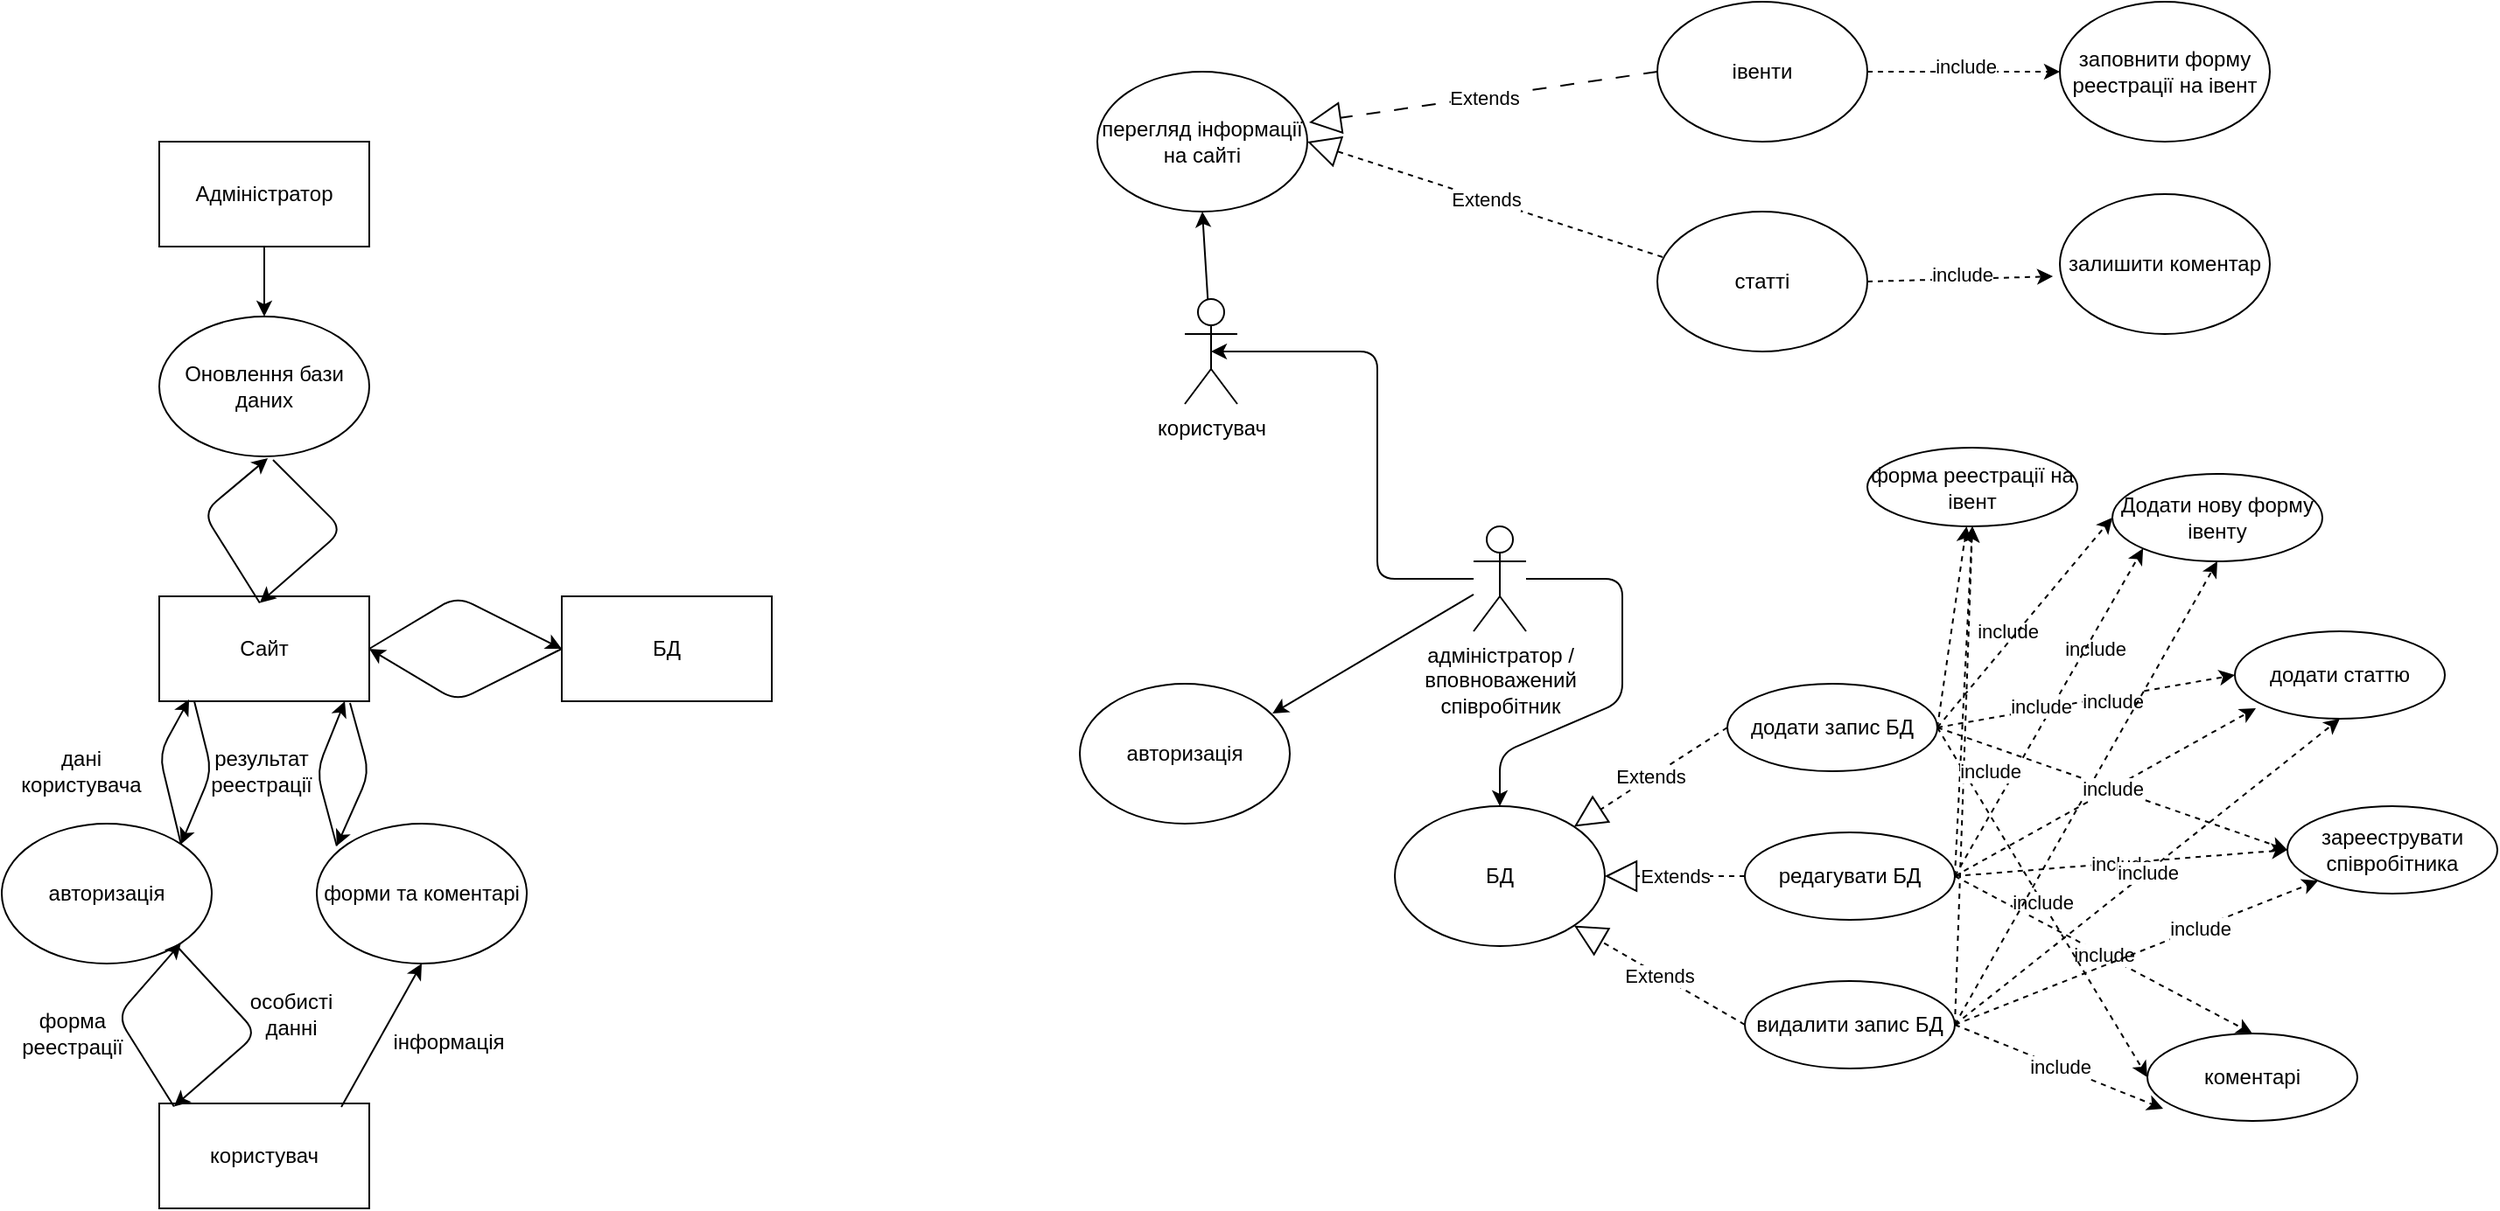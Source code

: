 <mxfile>
    <diagram id="05XMzOCilaxubkXeZRnk" name="Page-1">
        <mxGraphModel dx="1188" dy="792" grid="1" gridSize="10" guides="1" tooltips="1" connect="1" arrows="1" fold="1" page="1" pageScale="1" pageWidth="850" pageHeight="1100" math="0" shadow="0">
            <root>
                <mxCell id="0"/>
                <mxCell id="1" parent="0"/>
                <mxCell id="2" value="Сайт" style="rounded=0;whiteSpace=wrap;html=1;" parent="1" vertex="1">
                    <mxGeometry x="350" y="360" width="120" height="60" as="geometry"/>
                </mxCell>
                <mxCell id="3" value="Оновлення бази даних" style="ellipse;whiteSpace=wrap;html=1;" parent="1" vertex="1">
                    <mxGeometry x="350" y="200" width="120" height="80" as="geometry"/>
                </mxCell>
                <mxCell id="4" value="БД" style="rounded=0;whiteSpace=wrap;html=1;" parent="1" vertex="1">
                    <mxGeometry x="580" y="360" width="120" height="60" as="geometry"/>
                </mxCell>
                <mxCell id="7" value="форми та коментарі" style="ellipse;whiteSpace=wrap;html=1;" parent="1" vertex="1">
                    <mxGeometry x="440" y="490" width="120" height="80" as="geometry"/>
                </mxCell>
                <mxCell id="8" value="авторизація" style="ellipse;whiteSpace=wrap;html=1;" parent="1" vertex="1">
                    <mxGeometry x="260" y="490" width="120" height="80" as="geometry"/>
                </mxCell>
                <mxCell id="9" value="користувач" style="rounded=0;whiteSpace=wrap;html=1;" parent="1" vertex="1">
                    <mxGeometry x="350" y="650" width="120" height="60" as="geometry"/>
                </mxCell>
                <mxCell id="10" value="" style="endArrow=classic;html=1;exitX=0.867;exitY=0.033;exitDx=0;exitDy=0;exitPerimeter=0;entryX=0.5;entryY=1;entryDx=0;entryDy=0;" parent="1" source="9" target="7" edge="1">
                    <mxGeometry width="50" height="50" relative="1" as="geometry">
                        <mxPoint x="390" y="430" as="sourcePoint"/>
                        <mxPoint x="440" y="380" as="targetPoint"/>
                    </mxGeometry>
                </mxCell>
                <mxCell id="12" value="" style="endArrow=classic;html=1;exitX=1;exitY=0;exitDx=0;exitDy=0;entryX=0.142;entryY=0.983;entryDx=0;entryDy=0;entryPerimeter=0;" parent="1" source="8" target="2" edge="1">
                    <mxGeometry width="50" height="50" relative="1" as="geometry">
                        <mxPoint x="390" y="430" as="sourcePoint"/>
                        <mxPoint x="440" y="380" as="targetPoint"/>
                        <Array as="points">
                            <mxPoint x="350" y="450"/>
                        </Array>
                    </mxGeometry>
                </mxCell>
                <mxCell id="13" value="" style="endArrow=classic;html=1;entryX=1;entryY=0;entryDx=0;entryDy=0;" parent="1" target="8" edge="1">
                    <mxGeometry width="50" height="50" relative="1" as="geometry">
                        <mxPoint x="370" y="420" as="sourcePoint"/>
                        <mxPoint x="440" y="380" as="targetPoint"/>
                        <Array as="points">
                            <mxPoint x="380" y="460"/>
                        </Array>
                    </mxGeometry>
                </mxCell>
                <mxCell id="14" value="" style="endArrow=classic;html=1;exitX=1;exitY=0;exitDx=0;exitDy=0;entryX=0.142;entryY=0.983;entryDx=0;entryDy=0;entryPerimeter=0;" parent="1" edge="1">
                    <mxGeometry width="50" height="50" relative="1" as="geometry">
                        <mxPoint x="451.426" y="502.716" as="sourcePoint"/>
                        <mxPoint x="456.04" y="419.98" as="targetPoint"/>
                        <Array as="points">
                            <mxPoint x="440" y="460"/>
                        </Array>
                    </mxGeometry>
                </mxCell>
                <mxCell id="15" value="" style="endArrow=classic;html=1;entryX=1;entryY=0;entryDx=0;entryDy=0;" parent="1" edge="1">
                    <mxGeometry width="50" height="50" relative="1" as="geometry">
                        <mxPoint x="459" y="421" as="sourcePoint"/>
                        <mxPoint x="451.426" y="502.716" as="targetPoint"/>
                        <Array as="points">
                            <mxPoint x="470" y="461"/>
                        </Array>
                    </mxGeometry>
                </mxCell>
                <mxCell id="16" value="" style="endArrow=classic;html=1;entryX=0;entryY=0.5;entryDx=0;entryDy=0;exitX=1;exitY=0.5;exitDx=0;exitDy=0;" parent="1" source="2" target="4" edge="1">
                    <mxGeometry width="50" height="50" relative="1" as="geometry">
                        <mxPoint x="480" y="390" as="sourcePoint"/>
                        <mxPoint x="440" y="380" as="targetPoint"/>
                        <Array as="points">
                            <mxPoint x="520" y="360"/>
                        </Array>
                    </mxGeometry>
                </mxCell>
                <mxCell id="17" value="" style="endArrow=classic;html=1;entryX=1;entryY=0.5;entryDx=0;entryDy=0;exitX=0;exitY=0.5;exitDx=0;exitDy=0;" parent="1" source="4" target="2" edge="1">
                    <mxGeometry width="50" height="50" relative="1" as="geometry">
                        <mxPoint x="450" y="460" as="sourcePoint"/>
                        <mxPoint x="500" y="410" as="targetPoint"/>
                        <Array as="points">
                            <mxPoint x="520" y="420"/>
                        </Array>
                    </mxGeometry>
                </mxCell>
                <mxCell id="18" value="" style="endArrow=classic;html=1;exitX=1;exitY=0;exitDx=0;exitDy=0;entryX=0.142;entryY=0.983;entryDx=0;entryDy=0;entryPerimeter=0;" parent="1" edge="1">
                    <mxGeometry width="50" height="50" relative="1" as="geometry">
                        <mxPoint x="407.426" y="363.716" as="sourcePoint"/>
                        <mxPoint x="412.04" y="280.98" as="targetPoint"/>
                        <Array as="points">
                            <mxPoint x="375" y="312"/>
                        </Array>
                    </mxGeometry>
                </mxCell>
                <mxCell id="19" value="" style="endArrow=classic;html=1;entryX=1;entryY=0;entryDx=0;entryDy=0;" parent="1" edge="1">
                    <mxGeometry width="50" height="50" relative="1" as="geometry">
                        <mxPoint x="415" y="282" as="sourcePoint"/>
                        <mxPoint x="407.426" y="363.716" as="targetPoint"/>
                        <Array as="points">
                            <mxPoint x="455" y="322"/>
                        </Array>
                    </mxGeometry>
                </mxCell>
                <mxCell id="20" value="" style="endArrow=classic;html=1;exitX=1;exitY=0;exitDx=0;exitDy=0;entryX=1;entryY=1;entryDx=0;entryDy=0;" parent="1" target="8" edge="1">
                    <mxGeometry width="50" height="50" relative="1" as="geometry">
                        <mxPoint x="358.426" y="651.716" as="sourcePoint"/>
                        <mxPoint x="363.04" y="568.98" as="targetPoint"/>
                        <Array as="points">
                            <mxPoint x="326" y="600"/>
                        </Array>
                    </mxGeometry>
                </mxCell>
                <mxCell id="21" value="" style="endArrow=classic;html=1;entryX=1;entryY=0;entryDx=0;entryDy=0;" parent="1" edge="1">
                    <mxGeometry width="50" height="50" relative="1" as="geometry">
                        <mxPoint x="360" y="560" as="sourcePoint"/>
                        <mxPoint x="358.426" y="651.716" as="targetPoint"/>
                        <Array as="points">
                            <mxPoint x="406" y="610"/>
                        </Array>
                    </mxGeometry>
                </mxCell>
                <mxCell id="22" value="особисті &lt;br&gt;данні" style="text;html=1;align=center;verticalAlign=middle;resizable=0;points=[];autosize=1;strokeColor=none;fillColor=none;" parent="1" vertex="1">
                    <mxGeometry x="390" y="579" width="70" height="40" as="geometry"/>
                </mxCell>
                <mxCell id="23" value="форма&lt;br&gt;реестрації" style="text;html=1;align=center;verticalAlign=middle;resizable=0;points=[];autosize=1;strokeColor=none;fillColor=none;" parent="1" vertex="1">
                    <mxGeometry x="260" y="590" width="80" height="40" as="geometry"/>
                </mxCell>
                <mxCell id="24" value="інформація" style="text;html=1;align=center;verticalAlign=middle;resizable=0;points=[];autosize=1;strokeColor=none;fillColor=none;" parent="1" vertex="1">
                    <mxGeometry x="470" y="600" width="90" height="30" as="geometry"/>
                </mxCell>
                <mxCell id="25" value="дані &lt;br&gt;користувача" style="text;html=1;align=center;verticalAlign=middle;resizable=0;points=[];autosize=1;strokeColor=none;fillColor=none;" parent="1" vertex="1">
                    <mxGeometry x="260" y="440" width="90" height="40" as="geometry"/>
                </mxCell>
                <mxCell id="26" value="результат&lt;br&gt;реестрації" style="text;html=1;align=center;verticalAlign=middle;resizable=0;points=[];autosize=1;strokeColor=none;fillColor=none;" parent="1" vertex="1">
                    <mxGeometry x="368" y="440" width="80" height="40" as="geometry"/>
                </mxCell>
                <mxCell id="28" style="edgeStyle=none;html=1;" parent="1" source="27" target="3" edge="1">
                    <mxGeometry relative="1" as="geometry"/>
                </mxCell>
                <mxCell id="27" value="Адміністратор" style="rounded=0;whiteSpace=wrap;html=1;" parent="1" vertex="1">
                    <mxGeometry x="350" y="100" width="120" height="60" as="geometry"/>
                </mxCell>
                <mxCell id="121" style="edgeStyle=none;html=1;entryX=0.5;entryY=1;entryDx=0;entryDy=0;" edge="1" parent="1" source="29" target="32">
                    <mxGeometry relative="1" as="geometry"/>
                </mxCell>
                <mxCell id="29" value="користувач" style="shape=umlActor;verticalLabelPosition=bottom;verticalAlign=top;html=1;outlineConnect=0;" parent="1" vertex="1">
                    <mxGeometry x="936" y="190" width="30" height="60" as="geometry"/>
                </mxCell>
                <mxCell id="58" style="edgeStyle=none;html=1;" edge="1" parent="1" source="31" target="57">
                    <mxGeometry relative="1" as="geometry">
                        <Array as="points">
                            <mxPoint x="1186" y="350"/>
                            <mxPoint x="1186" y="420"/>
                            <mxPoint x="1116" y="450"/>
                        </Array>
                    </mxGeometry>
                </mxCell>
                <mxCell id="124" style="edgeStyle=none;html=1;entryX=0.917;entryY=0.213;entryDx=0;entryDy=0;entryPerimeter=0;" edge="1" parent="1" source="31" target="35">
                    <mxGeometry relative="1" as="geometry"/>
                </mxCell>
                <mxCell id="125" style="edgeStyle=none;html=1;entryX=0.5;entryY=0.5;entryDx=0;entryDy=0;entryPerimeter=0;" edge="1" parent="1" source="31" target="29">
                    <mxGeometry relative="1" as="geometry">
                        <Array as="points">
                            <mxPoint x="1046" y="350"/>
                            <mxPoint x="1046" y="220"/>
                        </Array>
                    </mxGeometry>
                </mxCell>
                <mxCell id="31" value="адміністратор /&lt;br&gt;вповноважений&lt;br&gt;співробітник" style="shape=umlActor;verticalLabelPosition=bottom;verticalAlign=top;html=1;outlineConnect=0;" parent="1" vertex="1">
                    <mxGeometry x="1101" y="320" width="30" height="60" as="geometry"/>
                </mxCell>
                <mxCell id="32" value="перегляд інформації на сайті" style="ellipse;whiteSpace=wrap;html=1;" parent="1" vertex="1">
                    <mxGeometry x="886" y="60" width="120" height="80" as="geometry"/>
                </mxCell>
                <mxCell id="35" value="авторизація" style="ellipse;whiteSpace=wrap;html=1;" parent="1" vertex="1">
                    <mxGeometry x="876" y="410" width="120" height="80" as="geometry"/>
                </mxCell>
                <mxCell id="38" value="заповнити форму реестрації на івент" style="ellipse;whiteSpace=wrap;html=1;" parent="1" vertex="1">
                    <mxGeometry x="1436" y="20" width="120" height="80" as="geometry"/>
                </mxCell>
                <mxCell id="41" value="залишити коментар" style="ellipse;whiteSpace=wrap;html=1;" parent="1" vertex="1">
                    <mxGeometry x="1436" y="130" width="120" height="80" as="geometry"/>
                </mxCell>
                <mxCell id="57" value="БД" style="ellipse;whiteSpace=wrap;html=1;" vertex="1" parent="1">
                    <mxGeometry x="1056" y="480" width="120" height="80" as="geometry"/>
                </mxCell>
                <mxCell id="59" value="додати запис БД" style="ellipse;whiteSpace=wrap;html=1;" vertex="1" parent="1">
                    <mxGeometry x="1246" y="410" width="120" height="50" as="geometry"/>
                </mxCell>
                <mxCell id="60" value="редагувати БД" style="ellipse;whiteSpace=wrap;html=1;" vertex="1" parent="1">
                    <mxGeometry x="1256" y="495" width="120" height="50" as="geometry"/>
                </mxCell>
                <mxCell id="61" value="видалити запис БД" style="ellipse;whiteSpace=wrap;html=1;" vertex="1" parent="1">
                    <mxGeometry x="1256" y="580" width="120" height="50" as="geometry"/>
                </mxCell>
                <mxCell id="63" value="Додати нову форму івенту" style="ellipse;whiteSpace=wrap;html=1;" vertex="1" parent="1">
                    <mxGeometry x="1466" y="290" width="120" height="50" as="geometry"/>
                </mxCell>
                <mxCell id="64" value="додати статтю" style="ellipse;whiteSpace=wrap;html=1;" vertex="1" parent="1">
                    <mxGeometry x="1536" y="380" width="120" height="50" as="geometry"/>
                </mxCell>
                <mxCell id="65" value="зарееструвати співробітника" style="ellipse;whiteSpace=wrap;html=1;" vertex="1" parent="1">
                    <mxGeometry x="1566" y="480" width="120" height="50" as="geometry"/>
                </mxCell>
                <mxCell id="66" value="коментарі" style="ellipse;whiteSpace=wrap;html=1;" vertex="1" parent="1">
                    <mxGeometry x="1486" y="610" width="120" height="50" as="geometry"/>
                </mxCell>
                <mxCell id="67" value="Extends" style="endArrow=block;endSize=16;endFill=0;html=1;dashed=1;entryX=1;entryY=0;entryDx=0;entryDy=0;exitX=0;exitY=0.5;exitDx=0;exitDy=0;" edge="1" parent="1" source="59" target="57">
                    <mxGeometry width="160" relative="1" as="geometry">
                        <mxPoint x="1066" y="410" as="sourcePoint"/>
                        <mxPoint x="1226" y="410" as="targetPoint"/>
                    </mxGeometry>
                </mxCell>
                <mxCell id="68" value="Extends" style="endArrow=block;endSize=16;endFill=0;html=1;dashed=1;entryX=1;entryY=1;entryDx=0;entryDy=0;exitX=0;exitY=0.5;exitDx=0;exitDy=0;" edge="1" parent="1" source="61" target="57">
                    <mxGeometry width="160" relative="1" as="geometry">
                        <mxPoint x="1066" y="410" as="sourcePoint"/>
                        <mxPoint x="1226" y="410" as="targetPoint"/>
                    </mxGeometry>
                </mxCell>
                <mxCell id="69" value="Extends" style="endArrow=block;endSize=16;endFill=0;html=1;dashed=1;entryX=1;entryY=0.5;entryDx=0;entryDy=0;exitX=0;exitY=0.5;exitDx=0;exitDy=0;" edge="1" parent="1" source="60" target="57">
                    <mxGeometry width="160" relative="1" as="geometry">
                        <mxPoint x="1066" y="410" as="sourcePoint"/>
                        <mxPoint x="1226" y="410" as="targetPoint"/>
                    </mxGeometry>
                </mxCell>
                <mxCell id="70" value="" style="endArrow=classic;html=1;dashed=1;entryX=0;entryY=0.5;entryDx=0;entryDy=0;exitX=1;exitY=0.5;exitDx=0;exitDy=0;" edge="1" parent="1" source="60" target="65">
                    <mxGeometry relative="1" as="geometry">
                        <mxPoint x="1192.27" y="21.49" as="sourcePoint"/>
                        <mxPoint x="1292.27" y="21.49" as="targetPoint"/>
                    </mxGeometry>
                </mxCell>
                <mxCell id="71" value="include" style="edgeLabel;resizable=0;html=1;align=center;verticalAlign=middle;" connectable="0" vertex="1" parent="70">
                    <mxGeometry relative="1" as="geometry"/>
                </mxCell>
                <mxCell id="72" value="" style="endArrow=classic;html=1;dashed=1;entryX=0.5;entryY=0;entryDx=0;entryDy=0;exitX=1;exitY=0.5;exitDx=0;exitDy=0;" edge="1" parent="1" source="60" target="66">
                    <mxGeometry relative="1" as="geometry">
                        <mxPoint x="1176" y="249.5" as="sourcePoint"/>
                        <mxPoint x="1276" y="249.5" as="targetPoint"/>
                    </mxGeometry>
                </mxCell>
                <mxCell id="73" value="include" style="edgeLabel;resizable=0;html=1;align=center;verticalAlign=middle;" connectable="0" vertex="1" parent="72">
                    <mxGeometry relative="1" as="geometry"/>
                </mxCell>
                <mxCell id="74" value="" style="endArrow=classic;html=1;dashed=1;entryX=0.1;entryY=0.88;entryDx=0;entryDy=0;entryPerimeter=0;exitX=1;exitY=0.5;exitDx=0;exitDy=0;" edge="1" parent="1" source="60" target="64">
                    <mxGeometry relative="1" as="geometry">
                        <mxPoint x="1186" y="259.5" as="sourcePoint"/>
                        <mxPoint x="1286" y="259.5" as="targetPoint"/>
                    </mxGeometry>
                </mxCell>
                <mxCell id="75" value="include" style="edgeLabel;resizable=0;html=1;align=center;verticalAlign=middle;" connectable="0" vertex="1" parent="74">
                    <mxGeometry relative="1" as="geometry">
                        <mxPoint x="-6" y="-82" as="offset"/>
                    </mxGeometry>
                </mxCell>
                <mxCell id="76" value="" style="endArrow=classic;html=1;dashed=1;entryX=0;entryY=1;entryDx=0;entryDy=0;exitX=1;exitY=0.5;exitDx=0;exitDy=0;" edge="1" parent="1" source="60" target="63">
                    <mxGeometry relative="1" as="geometry">
                        <mxPoint x="1196" y="269.5" as="sourcePoint"/>
                        <mxPoint x="1296" y="269.5" as="targetPoint"/>
                    </mxGeometry>
                </mxCell>
                <mxCell id="78" value="" style="endArrow=classic;html=1;dashed=1;entryX=0;entryY=0.5;entryDx=0;entryDy=0;exitX=1;exitY=0.5;exitDx=0;exitDy=0;" edge="1" parent="1" source="59" target="66">
                    <mxGeometry relative="1" as="geometry">
                        <mxPoint x="1206" y="279.5" as="sourcePoint"/>
                        <mxPoint x="1306" y="279.5" as="targetPoint"/>
                    </mxGeometry>
                </mxCell>
                <mxCell id="79" value="include" style="edgeLabel;resizable=0;html=1;align=center;verticalAlign=middle;" connectable="0" vertex="1" parent="78">
                    <mxGeometry relative="1" as="geometry"/>
                </mxCell>
                <mxCell id="80" value="" style="endArrow=classic;html=1;dashed=1;entryX=0;entryY=0.5;entryDx=0;entryDy=0;exitX=1;exitY=0.5;exitDx=0;exitDy=0;" edge="1" parent="1" source="59" target="65">
                    <mxGeometry relative="1" as="geometry">
                        <mxPoint x="1366" y="440" as="sourcePoint"/>
                        <mxPoint x="1316" y="289.5" as="targetPoint"/>
                    </mxGeometry>
                </mxCell>
                <mxCell id="81" value="include" style="edgeLabel;resizable=0;html=1;align=center;verticalAlign=middle;" connectable="0" vertex="1" parent="80">
                    <mxGeometry relative="1" as="geometry">
                        <mxPoint x="-60" y="-90" as="offset"/>
                    </mxGeometry>
                </mxCell>
                <mxCell id="82" value="" style="endArrow=classic;html=1;dashed=1;exitX=1;exitY=0.5;exitDx=0;exitDy=0;entryX=0;entryY=0.5;entryDx=0;entryDy=0;" edge="1" parent="1" source="59" target="64">
                    <mxGeometry relative="1" as="geometry">
                        <mxPoint x="1226" y="299.5" as="sourcePoint"/>
                        <mxPoint x="1466" y="420" as="targetPoint"/>
                    </mxGeometry>
                </mxCell>
                <mxCell id="84" value="" style="endArrow=classic;html=1;dashed=1;entryX=0;entryY=0.5;entryDx=0;entryDy=0;exitX=1;exitY=0.5;exitDx=0;exitDy=0;" edge="1" parent="1" source="59" target="63">
                    <mxGeometry relative="1" as="geometry">
                        <mxPoint x="1236" y="309.5" as="sourcePoint"/>
                        <mxPoint x="1346" y="300" as="targetPoint"/>
                    </mxGeometry>
                </mxCell>
                <mxCell id="85" value="include" style="edgeLabel;resizable=0;html=1;align=center;verticalAlign=middle;" connectable="0" vertex="1" parent="84">
                    <mxGeometry relative="1" as="geometry">
                        <mxPoint x="50" y="45" as="offset"/>
                    </mxGeometry>
                </mxCell>
                <mxCell id="98" value="" style="endArrow=classic;html=1;dashed=1;entryX=0.5;entryY=1;entryDx=0;entryDy=0;exitX=1;exitY=0.5;exitDx=0;exitDy=0;" edge="1" parent="1" source="61" target="63">
                    <mxGeometry relative="1" as="geometry">
                        <mxPoint x="1332.27" y="161.49" as="sourcePoint"/>
                        <mxPoint x="1432.27" y="161.49" as="targetPoint"/>
                    </mxGeometry>
                </mxCell>
                <mxCell id="99" value="include" style="edgeLabel;resizable=0;html=1;align=center;verticalAlign=middle;" connectable="0" vertex="1" parent="98">
                    <mxGeometry relative="1" as="geometry">
                        <mxPoint x="15" y="-3" as="offset"/>
                    </mxGeometry>
                </mxCell>
                <mxCell id="114" value="" style="endArrow=classic;html=1;dashed=1;entryX=0.075;entryY=0.86;entryDx=0;entryDy=0;entryPerimeter=0;exitX=1;exitY=0.5;exitDx=0;exitDy=0;" edge="1" parent="1" source="61" target="66">
                    <mxGeometry relative="1" as="geometry">
                        <mxPoint x="1226" y="258.4" as="sourcePoint"/>
                        <mxPoint x="1326" y="258.4" as="targetPoint"/>
                    </mxGeometry>
                </mxCell>
                <mxCell id="115" value="include" style="edgeLabel;resizable=0;html=1;align=center;verticalAlign=middle;" connectable="0" vertex="1" parent="114">
                    <mxGeometry relative="1" as="geometry"/>
                </mxCell>
                <mxCell id="116" value="" style="endArrow=classic;html=1;dashed=1;entryX=0;entryY=1;entryDx=0;entryDy=0;exitX=1;exitY=0.5;exitDx=0;exitDy=0;" edge="1" parent="1" source="61" target="65">
                    <mxGeometry relative="1" as="geometry">
                        <mxPoint x="1236" y="268.4" as="sourcePoint"/>
                        <mxPoint x="1336" y="268.4" as="targetPoint"/>
                    </mxGeometry>
                </mxCell>
                <mxCell id="117" value="include" style="edgeLabel;resizable=0;html=1;align=center;verticalAlign=middle;" connectable="0" vertex="1" parent="116">
                    <mxGeometry relative="1" as="geometry">
                        <mxPoint x="36" y="-14" as="offset"/>
                    </mxGeometry>
                </mxCell>
                <mxCell id="118" value="" style="endArrow=classic;html=1;dashed=1;entryX=0.5;entryY=1;entryDx=0;entryDy=0;exitX=1;exitY=0.5;exitDx=0;exitDy=0;" edge="1" parent="1" source="61" target="64">
                    <mxGeometry relative="1" as="geometry">
                        <mxPoint x="1246" y="278.4" as="sourcePoint"/>
                        <mxPoint x="1346" y="278.4" as="targetPoint"/>
                    </mxGeometry>
                </mxCell>
                <mxCell id="119" value="include" style="edgeLabel;resizable=0;html=1;align=center;verticalAlign=middle;" connectable="0" vertex="1" parent="118">
                    <mxGeometry relative="1" as="geometry"/>
                </mxCell>
                <mxCell id="126" value="івенти" style="ellipse;whiteSpace=wrap;html=1;" vertex="1" parent="1">
                    <mxGeometry x="1206" y="20" width="120" height="80" as="geometry"/>
                </mxCell>
                <mxCell id="127" value="статті" style="ellipse;whiteSpace=wrap;html=1;" vertex="1" parent="1">
                    <mxGeometry x="1206" y="140" width="120" height="80" as="geometry"/>
                </mxCell>
                <mxCell id="128" value="Extends" style="endArrow=block;endSize=16;endFill=0;html=1;entryX=1.008;entryY=0.363;entryDx=0;entryDy=0;entryPerimeter=0;exitX=0;exitY=0.5;exitDx=0;exitDy=0;dashed=1;dashPattern=8 8;" edge="1" parent="1" source="126" target="32">
                    <mxGeometry width="160" relative="1" as="geometry">
                        <mxPoint x="1066" y="390" as="sourcePoint"/>
                        <mxPoint x="1226" y="390" as="targetPoint"/>
                    </mxGeometry>
                </mxCell>
                <mxCell id="129" value="Extends" style="endArrow=block;endSize=16;endFill=0;html=1;entryX=1;entryY=0.5;entryDx=0;entryDy=0;exitX=0.025;exitY=0.325;exitDx=0;exitDy=0;exitPerimeter=0;dashed=1;" edge="1" parent="1" source="127" target="32">
                    <mxGeometry width="160" relative="1" as="geometry">
                        <mxPoint x="1066" y="390" as="sourcePoint"/>
                        <mxPoint x="1226" y="390" as="targetPoint"/>
                    </mxGeometry>
                </mxCell>
                <mxCell id="130" value="" style="endArrow=classic;html=1;dashed=1;entryX=-0.033;entryY=0.588;entryDx=0;entryDy=0;entryPerimeter=0;exitX=1;exitY=0.5;exitDx=0;exitDy=0;" edge="1" parent="1" source="127" target="41">
                    <mxGeometry relative="1" as="geometry">
                        <mxPoint x="1326" y="210" as="sourcePoint"/>
                        <mxPoint x="1366" y="255" as="targetPoint"/>
                    </mxGeometry>
                </mxCell>
                <mxCell id="131" value="include" style="edgeLabel;resizable=0;html=1;align=center;verticalAlign=middle;" connectable="0" vertex="1" parent="130">
                    <mxGeometry relative="1" as="geometry">
                        <mxPoint x="1" y="-3" as="offset"/>
                    </mxGeometry>
                </mxCell>
                <mxCell id="133" value="" style="endArrow=classic;html=1;dashed=1;exitX=1;exitY=0.5;exitDx=0;exitDy=0;" edge="1" parent="1" source="126" target="38">
                    <mxGeometry relative="1" as="geometry">
                        <mxPoint x="1318.426" y="151.284" as="sourcePoint"/>
                        <mxPoint x="1412.04" y="160.04" as="targetPoint"/>
                    </mxGeometry>
                </mxCell>
                <mxCell id="134" value="include" style="edgeLabel;resizable=0;html=1;align=center;verticalAlign=middle;" connectable="0" vertex="1" parent="133">
                    <mxGeometry relative="1" as="geometry">
                        <mxPoint x="1" y="-3" as="offset"/>
                    </mxGeometry>
                </mxCell>
                <mxCell id="135" value="форма реестрації на івент" style="ellipse;whiteSpace=wrap;html=1;" vertex="1" parent="1">
                    <mxGeometry x="1326" y="275" width="120" height="45" as="geometry"/>
                </mxCell>
                <mxCell id="136" value="" style="endArrow=classic;html=1;dashed=1;exitX=1;exitY=0.5;exitDx=0;exitDy=0;" edge="1" parent="1" source="59" target="135">
                    <mxGeometry relative="1" as="geometry">
                        <mxPoint x="1376" y="445" as="sourcePoint"/>
                        <mxPoint x="1476" y="325" as="targetPoint"/>
                    </mxGeometry>
                </mxCell>
                <mxCell id="137" value="include" style="edgeLabel;resizable=0;html=1;align=center;verticalAlign=middle;" connectable="0" vertex="1" parent="136">
                    <mxGeometry relative="1" as="geometry">
                        <mxPoint x="50" y="45" as="offset"/>
                    </mxGeometry>
                </mxCell>
                <mxCell id="138" value="" style="endArrow=classic;html=1;dashed=1;entryX=0.5;entryY=1;entryDx=0;entryDy=0;exitX=1;exitY=0.5;exitDx=0;exitDy=0;" edge="1" parent="1" source="60" target="135">
                    <mxGeometry relative="1" as="geometry">
                        <mxPoint x="1386" y="530" as="sourcePoint"/>
                        <mxPoint x="1493.574" y="342.678" as="targetPoint"/>
                    </mxGeometry>
                </mxCell>
                <mxCell id="139" value="" style="endArrow=classic;html=1;dashed=1;entryX=0.5;entryY=1;entryDx=0;entryDy=0;exitX=1;exitY=0.5;exitDx=0;exitDy=0;" edge="1" parent="1" source="61" target="135">
                    <mxGeometry relative="1" as="geometry">
                        <mxPoint x="1386" y="615" as="sourcePoint"/>
                        <mxPoint x="1536" y="350" as="targetPoint"/>
                    </mxGeometry>
                </mxCell>
                <mxCell id="140" value="include" style="edgeLabel;resizable=0;html=1;align=center;verticalAlign=middle;" connectable="0" vertex="1" parent="139">
                    <mxGeometry relative="1" as="geometry">
                        <mxPoint x="15" y="-3" as="offset"/>
                    </mxGeometry>
                </mxCell>
            </root>
        </mxGraphModel>
    </diagram>
</mxfile>